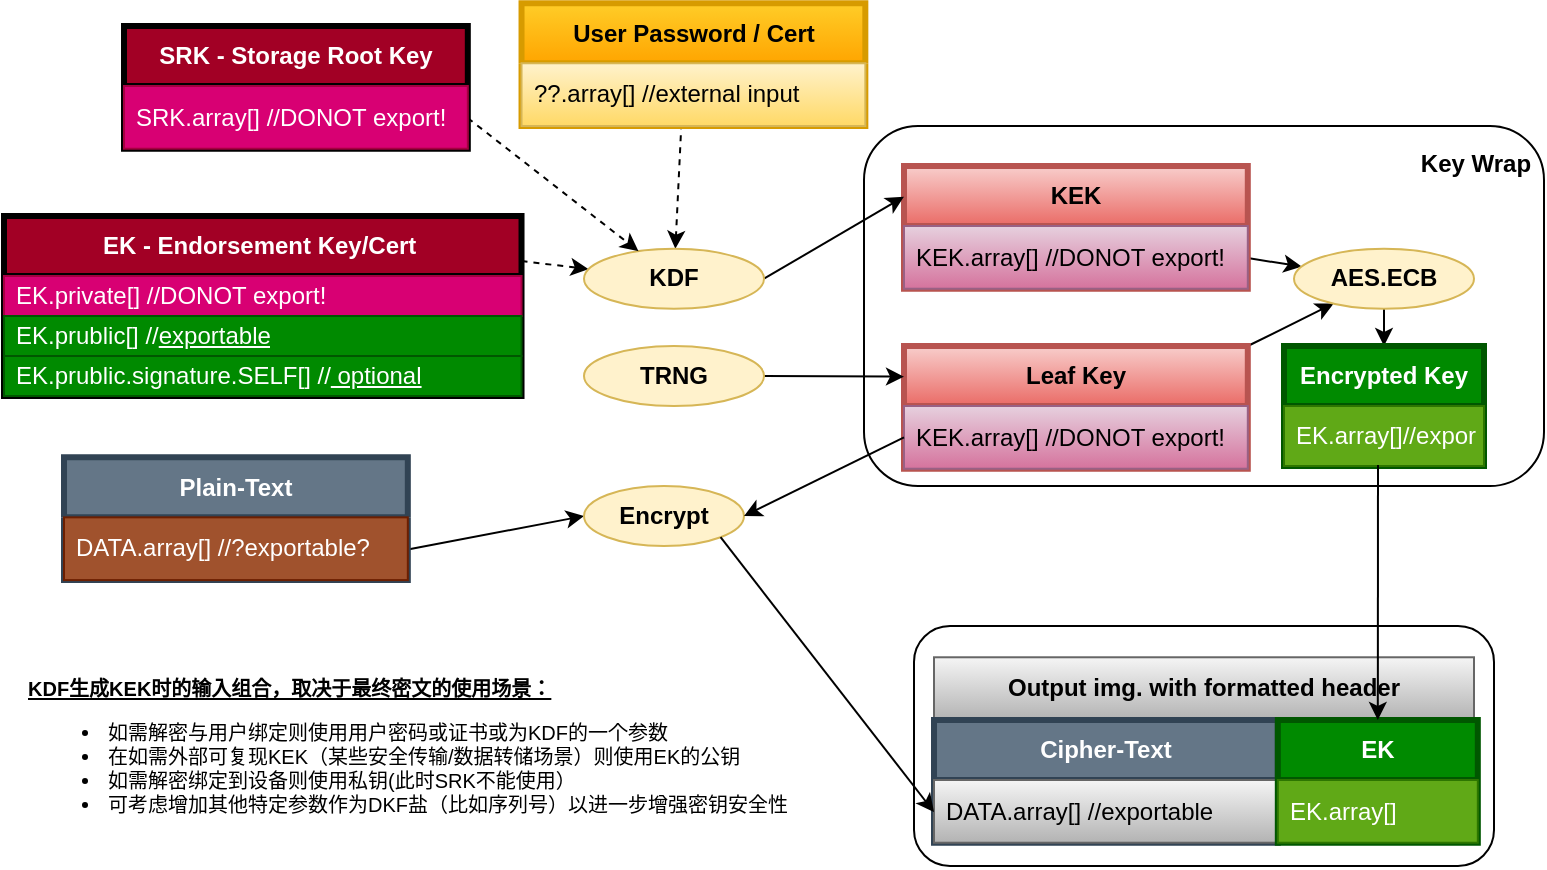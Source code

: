 <mxfile>
    <diagram id="4PxTyKddGnHqfptHG2Hu" name="Page-1">
        <mxGraphModel dx="1599" dy="947" grid="1" gridSize="10" guides="1" tooltips="1" connect="1" arrows="1" fold="1" page="1" pageScale="1" pageWidth="850" pageHeight="1100" math="0" shadow="0">
            <root>
                <mxCell id="0"/>
                <mxCell id="1" parent="0"/>
                <mxCell id="31" value="" style="rounded=1;whiteSpace=wrap;html=1;fontSize=6;fontColor=#FFFFFF;" parent="1" vertex="1">
                    <mxGeometry x="450" y="110" width="340" height="180" as="geometry"/>
                </mxCell>
                <mxCell id="18" style="edgeStyle=none;html=1;exitX=0.465;exitY=0.957;exitDx=0;exitDy=0;dashed=1;startArrow=none;exitPerimeter=0;" parent="1" source="17" target="13" edge="1">
                    <mxGeometry relative="1" as="geometry"/>
                </mxCell>
                <mxCell id="16" value="&lt;b&gt;User Password / Cert&lt;/b&gt;&lt;b&gt;&lt;br&gt;&lt;/b&gt;" style="swimlane;fontStyle=0;childLayout=stackLayout;horizontal=1;startSize=30;horizontalStack=0;resizeParent=1;resizeParentMax=0;resizeLast=0;collapsible=1;marginBottom=0;whiteSpace=wrap;html=1;fillColor=#ffcd28;strokeColor=#d79b00;strokeWidth=3;gradientColor=#ffa500;" parent="1" vertex="1">
                    <mxGeometry x="278.764" y="48.64" width="171.905" height="61.364" as="geometry"/>
                </mxCell>
                <mxCell id="17" value="??.array[] //external input" style="text;strokeColor=#d6b656;fillColor=#fff2cc;align=left;verticalAlign=middle;spacingLeft=4;spacingRight=4;overflow=hidden;points=[[0,0.5],[1,0.5]];portConstraint=eastwest;rotatable=0;whiteSpace=wrap;html=1;gradientColor=#ffd966;" parent="16" vertex="1">
                    <mxGeometry y="30" width="171.905" height="31.364" as="geometry"/>
                </mxCell>
                <mxCell id="34" style="edgeStyle=none;html=1;exitX=1;exitY=0;exitDx=0;exitDy=0;fontSize=6;fontColor=#FFFFFF;" parent="1" source="25" target="32" edge="1">
                    <mxGeometry relative="1" as="geometry"/>
                </mxCell>
                <mxCell id="25" value="&lt;b&gt;Leaf Key&lt;br&gt;&lt;/b&gt;" style="swimlane;fontStyle=0;childLayout=stackLayout;horizontal=1;startSize=30;horizontalStack=0;resizeParent=1;resizeParentMax=0;resizeLast=0;collapsible=1;marginBottom=0;whiteSpace=wrap;html=1;fillColor=#f8cecc;strokeColor=#b85450;strokeWidth=3;gradientColor=#ea6b66;" parent="1" vertex="1">
                    <mxGeometry x="470" y="220" width="171.9" height="61.364" as="geometry"/>
                </mxCell>
                <mxCell id="26" value="KEK.array[] //DONOT export!" style="text;strokeColor=#996185;fillColor=#e6d0de;align=left;verticalAlign=middle;spacingLeft=4;spacingRight=4;overflow=hidden;points=[[0,0.5],[1,0.5]];portConstraint=eastwest;rotatable=0;whiteSpace=wrap;html=1;gradientColor=#d5739d;" parent="25" vertex="1">
                    <mxGeometry y="30" width="171.9" height="31.364" as="geometry"/>
                </mxCell>
                <mxCell id="27" style="edgeStyle=none;html=1;exitX=1;exitY=0.5;exitDx=0;exitDy=0;entryX=0;entryY=0.25;entryDx=0;entryDy=0;" parent="1" source="24" target="25" edge="1">
                    <mxGeometry relative="1" as="geometry"/>
                </mxCell>
                <mxCell id="33" style="edgeStyle=none;html=1;exitX=1;exitY=0.75;exitDx=0;exitDy=0;fontSize=6;fontColor=#FFFFFF;" parent="1" source="21" target="32" edge="1">
                    <mxGeometry relative="1" as="geometry"/>
                </mxCell>
                <mxCell id="21" value="&lt;b&gt;KEK&lt;/b&gt;" style="swimlane;fontStyle=0;childLayout=stackLayout;horizontal=1;startSize=30;horizontalStack=0;resizeParent=1;resizeParentMax=0;resizeLast=0;collapsible=1;marginBottom=0;whiteSpace=wrap;html=1;fillColor=#f8cecc;strokeColor=#b85450;strokeWidth=3;gradientColor=#ea6b66;" parent="1" vertex="1">
                    <mxGeometry x="470" y="130" width="171.9" height="61.364" as="geometry"/>
                </mxCell>
                <mxCell id="22" value="KEK.array[] //DONOT export!" style="text;strokeColor=#996185;fillColor=#e6d0de;align=left;verticalAlign=middle;spacingLeft=4;spacingRight=4;overflow=hidden;points=[[0,0.5],[1,0.5]];portConstraint=eastwest;rotatable=0;whiteSpace=wrap;html=1;gradientColor=#d5739d;" parent="21" vertex="1">
                    <mxGeometry y="30" width="171.9" height="31.364" as="geometry"/>
                </mxCell>
                <mxCell id="23" style="edgeStyle=none;html=1;entryX=0;entryY=0.25;entryDx=0;entryDy=0;exitX=1;exitY=0.5;exitDx=0;exitDy=0;" parent="1" source="13" target="21" edge="1">
                    <mxGeometry relative="1" as="geometry">
                        <mxPoint x="540" y="215" as="sourcePoint"/>
                    </mxGeometry>
                </mxCell>
                <mxCell id="4" value="&lt;b&gt;EK - Endorsement Key/Cert&amp;nbsp;&lt;/b&gt;&lt;b&gt;&lt;br&gt;&lt;/b&gt;" style="swimlane;fontStyle=0;childLayout=stackLayout;horizontal=1;startSize=30;horizontalStack=0;resizeParent=1;resizeParentMax=0;resizeLast=0;collapsible=1;marginBottom=0;whiteSpace=wrap;html=1;fillColor=#a20025;fontColor=#ffffff;strokeColor=#000000;strokeWidth=3;" parent="1" vertex="1">
                    <mxGeometry x="20.0" y="155" width="258.762" height="90.0" as="geometry"/>
                </mxCell>
                <mxCell id="5" value="EK.private[] //DONOT export!" style="text;strokeColor=#A50040;fillColor=#d80073;align=left;verticalAlign=middle;spacingLeft=4;spacingRight=4;overflow=hidden;points=[[0,0.5],[1,0.5]];portConstraint=eastwest;rotatable=0;whiteSpace=wrap;html=1;fontColor=#ffffff;" parent="4" vertex="1">
                    <mxGeometry y="30" width="258.762" height="20.0" as="geometry"/>
                </mxCell>
                <mxCell id="6" value="EK.prublic[] //&lt;u&gt;exportable&lt;/u&gt;" style="text;strokeColor=#005700;fillColor=#008a00;align=left;verticalAlign=middle;spacingLeft=4;spacingRight=4;overflow=hidden;points=[[0,0.5],[1,0.5]];portConstraint=eastwest;rotatable=0;whiteSpace=wrap;html=1;fontColor=#ffffff;" parent="4" vertex="1">
                    <mxGeometry y="50.0" width="258.762" height="20.0" as="geometry"/>
                </mxCell>
                <mxCell id="7" value="EK.prublic.signature.SELF[] //&lt;u&gt;&amp;nbsp;optional if&amp;nbsp;&lt;/u&gt;&lt;u style=&quot;border-color: var(--border-color);&quot;&gt;exportable&lt;/u&gt;" style="text;strokeColor=#005700;fillColor=#008a00;align=left;verticalAlign=middle;spacingLeft=4;spacingRight=4;overflow=hidden;points=[[0,0.5],[1,0.5]];portConstraint=eastwest;rotatable=0;whiteSpace=wrap;html=1;fontColor=#ffffff;" parent="4" vertex="1">
                    <mxGeometry y="70.0" width="258.762" height="20" as="geometry"/>
                </mxCell>
                <mxCell id="14" style="edgeStyle=none;html=1;exitX=1;exitY=0.25;exitDx=0;exitDy=0;dashed=1;" parent="1" source="4" target="13" edge="1">
                    <mxGeometry relative="1" as="geometry">
                        <mxPoint x="330" y="200" as="sourcePoint"/>
                    </mxGeometry>
                </mxCell>
                <mxCell id="24" value="TRNG" style="ellipse;whiteSpace=wrap;html=1;fillColor=#fff2cc;strokeColor=#d6b656;fontStyle=1" parent="1" vertex="1">
                    <mxGeometry x="310" y="220" width="90" height="30" as="geometry"/>
                </mxCell>
                <mxCell id="13" value="KDF" style="ellipse;whiteSpace=wrap;html=1;fontStyle=1;fillColor=#fff2cc;strokeColor=#d6b656;" parent="1" vertex="1">
                    <mxGeometry x="310" y="171.36" width="90" height="30" as="geometry"/>
                </mxCell>
                <mxCell id="15" style="edgeStyle=none;html=1;exitX=1;exitY=0.75;exitDx=0;exitDy=0;dashed=1;" parent="1" source="11" target="13" edge="1">
                    <mxGeometry relative="1" as="geometry"/>
                </mxCell>
                <mxCell id="11" value="&lt;b&gt;SRK - Storage Root Key&lt;/b&gt;" style="swimlane;fontStyle=0;childLayout=stackLayout;horizontal=1;startSize=30;horizontalStack=0;resizeParent=1;resizeParentMax=0;resizeLast=0;collapsible=1;marginBottom=0;whiteSpace=wrap;html=1;fillColor=#a20025;fontColor=#ffffff;strokeColor=#000000;strokeWidth=3;" parent="1" vertex="1">
                    <mxGeometry x="80.004" y="60" width="171.905" height="61.364" as="geometry"/>
                </mxCell>
                <mxCell id="12" value="SRK.array[] //DONOT export!" style="text;strokeColor=#A50040;fillColor=#d80073;align=left;verticalAlign=middle;spacingLeft=4;spacingRight=4;overflow=hidden;points=[[0,0.5],[1,0.5]];portConstraint=eastwest;rotatable=0;whiteSpace=wrap;html=1;fontColor=#ffffff;" parent="11" vertex="1">
                    <mxGeometry y="30" width="171.905" height="31.364" as="geometry"/>
                </mxCell>
                <mxCell id="62" style="edgeStyle=none;html=1;exitX=0.5;exitY=1;exitDx=0;exitDy=0;entryX=0.5;entryY=0;entryDx=0;entryDy=0;" edge="1" parent="1" source="32" target="35">
                    <mxGeometry relative="1" as="geometry"/>
                </mxCell>
                <mxCell id="32" value="AES.ECB" style="ellipse;whiteSpace=wrap;html=1;fillColor=#fff2cc;strokeColor=#d6b656;fontStyle=1" parent="1" vertex="1">
                    <mxGeometry x="665" y="171.36" width="90" height="30" as="geometry"/>
                </mxCell>
                <mxCell id="35" value="&lt;b&gt;Encrypted Key&lt;br&gt;&lt;/b&gt;" style="swimlane;fontStyle=0;childLayout=stackLayout;horizontal=1;startSize=30;horizontalStack=0;resizeParent=1;resizeParentMax=0;resizeLast=0;collapsible=1;marginBottom=0;whiteSpace=wrap;html=1;fillColor=#008a00;fontColor=#ffffff;strokeColor=#005700;strokeWidth=3;" parent="1" vertex="1">
                    <mxGeometry x="660" y="220" width="100" height="60" as="geometry"/>
                </mxCell>
                <mxCell id="36" value="EK.array[]//export" style="text;strokeColor=#2D7600;fillColor=#60a917;align=left;verticalAlign=middle;spacingLeft=4;spacingRight=4;overflow=hidden;points=[[0,0.5],[1,0.5]];portConstraint=eastwest;rotatable=0;whiteSpace=wrap;html=1;fontColor=#ffffff;" parent="35" vertex="1">
                    <mxGeometry y="30" width="100" height="30" as="geometry"/>
                </mxCell>
                <mxCell id="45" style="edgeStyle=none;html=1;exitX=1;exitY=0.75;exitDx=0;exitDy=0;entryX=0;entryY=0.5;entryDx=0;entryDy=0;fontSize=6;fontColor=#FFFFFF;" parent="1" source="42" target="44" edge="1">
                    <mxGeometry relative="1" as="geometry"/>
                </mxCell>
                <mxCell id="42" value="&lt;b&gt;Plain-Text&lt;/b&gt;" style="swimlane;fontStyle=0;childLayout=stackLayout;horizontal=1;startSize=30;horizontalStack=0;resizeParent=1;resizeParentMax=0;resizeLast=0;collapsible=1;marginBottom=0;whiteSpace=wrap;html=1;fillColor=#647687;fontColor=#ffffff;strokeColor=#314354;strokeWidth=3;" parent="1" vertex="1">
                    <mxGeometry x="50.004" y="275.68" width="171.905" height="61.364" as="geometry"/>
                </mxCell>
                <mxCell id="43" value="DATA.array[] //?exportable?" style="text;strokeColor=#6D1F00;fillColor=#a0522d;align=left;verticalAlign=middle;spacingLeft=4;spacingRight=4;overflow=hidden;points=[[0,0.5],[1,0.5]];portConstraint=eastwest;rotatable=0;whiteSpace=wrap;html=1;fontColor=#ffffff;" parent="42" vertex="1">
                    <mxGeometry y="30" width="171.905" height="31.364" as="geometry"/>
                </mxCell>
                <mxCell id="44" value="Encrypt" style="ellipse;whiteSpace=wrap;html=1;fillColor=#fff2cc;strokeColor=#d6b656;fontStyle=1" parent="1" vertex="1">
                    <mxGeometry x="310" y="290" width="80" height="30" as="geometry"/>
                </mxCell>
                <mxCell id="46" style="edgeStyle=none;html=1;exitX=0;exitY=0.5;exitDx=0;exitDy=0;entryX=1;entryY=0.5;entryDx=0;entryDy=0;fontSize=6;fontColor=#FFFFFF;" parent="1" source="26" target="44" edge="1">
                    <mxGeometry relative="1" as="geometry"/>
                </mxCell>
                <mxCell id="58" value="&lt;font style=&quot;font-size: 10px;&quot;&gt;&lt;span style=&quot;border-color: var(--border-color);&quot;&gt;&lt;b style=&quot;text-decoration-line: underline;&quot;&gt;KDF生成KEK时的输入组合，取决于最终密文的使用场景：&lt;/b&gt;&lt;br&gt;&lt;ul&gt;&lt;li style=&quot;&quot;&gt;&lt;font style=&quot;font-size: 10px;&quot;&gt;&lt;span style=&quot;border-color: var(--border-color);&quot;&gt;&lt;span style=&quot;background-color: initial;&quot;&gt;如需解密与用户绑定则使用用户密码或证书或为KDF的一个参数&lt;/span&gt;&lt;/span&gt;&lt;/font&gt;&lt;/li&gt;&lt;li style=&quot;&quot;&gt;&lt;font style=&quot;font-size: 10px;&quot;&gt;&lt;span style=&quot;border-color: var(--border-color);&quot;&gt;&lt;span style=&quot;background-color: initial; border-color: var(--border-color);&quot;&gt;在如需&lt;/span&gt;&lt;span style=&quot;background-color: initial; border-color: var(--border-color);&quot;&gt;外部可复现KEK（某些安全传输/数据转储场景）则使用EK的公钥&lt;/span&gt;&lt;/span&gt;&lt;/font&gt;&lt;/li&gt;&lt;li style=&quot;&quot;&gt;&lt;font style=&quot;font-size: 10px;&quot;&gt;&lt;span style=&quot;border-color: var(--border-color);&quot;&gt;&lt;span style=&quot;background-color: initial; border-color: var(--border-color);&quot;&gt;如需解密绑定到设备则使用私钥(此时SRK不能使用）&lt;/span&gt;&lt;/span&gt;&lt;/font&gt;&lt;/li&gt;&lt;li style=&quot;&quot;&gt;&lt;font style=&quot;font-size: 10px;&quot;&gt;&lt;span style=&quot;border-color: var(--border-color);&quot;&gt;&lt;span style=&quot;background-color: initial; border-color: var(--border-color);&quot;&gt;可考虑增加其他特定参数作为DKF盐（比如序列号）以进一步增强密钥安全性&lt;/span&gt;&lt;/span&gt;&lt;/font&gt;&lt;/li&gt;&lt;/ul&gt;&lt;/span&gt;&lt;/font&gt;" style="text;html=1;strokeColor=none;fillColor=none;align=left;verticalAlign=middle;whiteSpace=wrap;rounded=0;fontSize=6;fontColor=#000000;" parent="1" vertex="1">
                    <mxGeometry x="30" y="380" width="388" height="90" as="geometry"/>
                </mxCell>
                <mxCell id="61" value="" style="group" parent="1" vertex="1" connectable="0">
                    <mxGeometry x="475" y="360" width="290" height="120" as="geometry"/>
                </mxCell>
                <mxCell id="53" value="" style="rounded=1;whiteSpace=wrap;html=1;fontSize=6;fontColor=#FFFFFF;" parent="61" vertex="1">
                    <mxGeometry width="290" height="120" as="geometry"/>
                </mxCell>
                <mxCell id="57" value="&lt;b&gt;Output img. with formatted header&lt;/b&gt;" style="text;strokeColor=#666666;fillColor=#f5f5f5;align=center;verticalAlign=middle;spacingLeft=4;spacingRight=4;overflow=hidden;points=[[0,0.5],[1,0.5]];portConstraint=eastwest;rotatable=0;whiteSpace=wrap;html=1;gradientColor=#b3b3b3;" parent="61" vertex="1">
                    <mxGeometry x="10" y="15.64" width="270" height="31.36" as="geometry"/>
                </mxCell>
                <mxCell id="47" value="&lt;b&gt;Cipher-Text&lt;/b&gt;" style="swimlane;fontStyle=0;childLayout=stackLayout;horizontal=1;startSize=30;horizontalStack=0;resizeParent=1;resizeParentMax=0;resizeLast=0;collapsible=1;marginBottom=0;whiteSpace=wrap;html=1;fillColor=#647687;fontColor=#ffffff;strokeColor=#314354;strokeWidth=3;" parent="61" vertex="1">
                    <mxGeometry x="10.004" y="47" width="171.905" height="61.364" as="geometry"/>
                </mxCell>
                <mxCell id="48" value="DATA.array[] //exportable" style="text;strokeColor=#666666;fillColor=#f5f5f5;align=left;verticalAlign=middle;spacingLeft=4;spacingRight=4;overflow=hidden;points=[[0,0.5],[1,0.5]];portConstraint=eastwest;rotatable=0;whiteSpace=wrap;html=1;gradientColor=#b3b3b3;" parent="47" vertex="1">
                    <mxGeometry y="30" width="171.905" height="31.364" as="geometry"/>
                </mxCell>
                <mxCell id="50" value="&lt;b&gt;EK&lt;br&gt;&lt;/b&gt;" style="swimlane;fontStyle=0;childLayout=stackLayout;horizontal=1;startSize=30;horizontalStack=0;resizeParent=1;resizeParentMax=0;resizeLast=0;collapsible=1;marginBottom=0;whiteSpace=wrap;html=1;fillColor=#008a00;fontColor=#ffffff;strokeColor=#005700;strokeWidth=3;" parent="61" vertex="1">
                    <mxGeometry x="181.91" y="47" width="100" height="61.364" as="geometry"/>
                </mxCell>
                <mxCell id="51" value="EK.array[]" style="text;strokeColor=#2D7600;fillColor=#60a917;align=left;verticalAlign=middle;spacingLeft=4;spacingRight=4;overflow=hidden;points=[[0,0.5],[1,0.5]];portConstraint=eastwest;rotatable=0;whiteSpace=wrap;html=1;fontColor=#ffffff;" parent="50" vertex="1">
                    <mxGeometry y="30" width="100" height="31.364" as="geometry"/>
                </mxCell>
                <mxCell id="52" style="edgeStyle=none;html=1;exitX=0.47;exitY=0.982;exitDx=0;exitDy=0;fontSize=6;fontColor=#FFFFFF;exitPerimeter=0;entryX=0.5;entryY=0;entryDx=0;entryDy=0;" parent="1" source="36" target="50" edge="1">
                    <mxGeometry relative="1" as="geometry">
                        <mxPoint x="750.0" y="360" as="targetPoint"/>
                    </mxGeometry>
                </mxCell>
                <mxCell id="49" style="edgeStyle=none;html=1;exitX=1;exitY=1;exitDx=0;exitDy=0;fontSize=6;fontColor=#FFFFFF;entryX=0;entryY=0.75;entryDx=0;entryDy=0;" parent="1" source="44" target="47" edge="1">
                    <mxGeometry relative="1" as="geometry"/>
                </mxCell>
                <mxCell id="63" value="&lt;b&gt;Key Wrap&lt;/b&gt;" style="text;html=1;strokeColor=none;fillColor=none;align=center;verticalAlign=middle;whiteSpace=wrap;rounded=0;" vertex="1" parent="1">
                    <mxGeometry x="726" y="114" width="60" height="30" as="geometry"/>
                </mxCell>
            </root>
        </mxGraphModel>
    </diagram>
</mxfile>